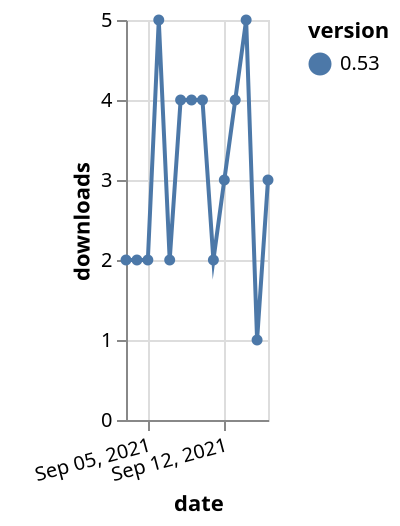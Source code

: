 {"$schema": "https://vega.github.io/schema/vega-lite/v5.json", "description": "A simple bar chart with embedded data.", "data": {"values": [{"date": "2021-09-03", "total": 3066, "delta": 2, "version": "0.53"}, {"date": "2021-09-04", "total": 3068, "delta": 2, "version": "0.53"}, {"date": "2021-09-05", "total": 3070, "delta": 2, "version": "0.53"}, {"date": "2021-09-06", "total": 3075, "delta": 5, "version": "0.53"}, {"date": "2021-09-07", "total": 3077, "delta": 2, "version": "0.53"}, {"date": "2021-09-08", "total": 3081, "delta": 4, "version": "0.53"}, {"date": "2021-09-09", "total": 3085, "delta": 4, "version": "0.53"}, {"date": "2021-09-10", "total": 3089, "delta": 4, "version": "0.53"}, {"date": "2021-09-11", "total": 3091, "delta": 2, "version": "0.53"}, {"date": "2021-09-12", "total": 3094, "delta": 3, "version": "0.53"}, {"date": "2021-09-13", "total": 3098, "delta": 4, "version": "0.53"}, {"date": "2021-09-14", "total": 3103, "delta": 5, "version": "0.53"}, {"date": "2021-09-15", "total": 3104, "delta": 1, "version": "0.53"}, {"date": "2021-09-16", "total": 3107, "delta": 3, "version": "0.53"}]}, "width": "container", "mark": {"type": "line", "point": {"filled": true}}, "encoding": {"x": {"field": "date", "type": "temporal", "timeUnit": "yearmonthdate", "title": "date", "axis": {"labelAngle": -15}}, "y": {"field": "delta", "type": "quantitative", "title": "downloads"}, "color": {"field": "version", "type": "nominal"}, "tooltip": {"field": "delta"}}}